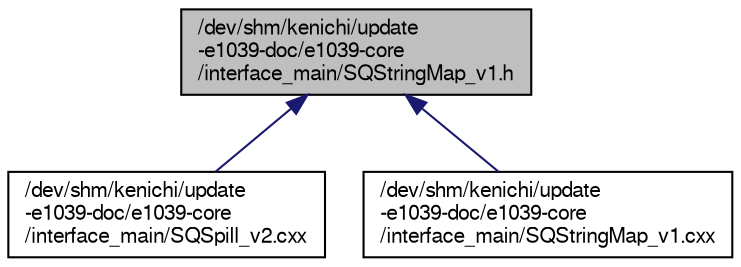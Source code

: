 digraph "/dev/shm/kenichi/update-e1039-doc/e1039-core/interface_main/SQStringMap_v1.h"
{
  bgcolor="transparent";
  edge [fontname="FreeSans",fontsize="10",labelfontname="FreeSans",labelfontsize="10"];
  node [fontname="FreeSans",fontsize="10",shape=record];
  Node1 [label="/dev/shm/kenichi/update\l-e1039-doc/e1039-core\l/interface_main/SQStringMap_v1.h",height=0.2,width=0.4,color="black", fillcolor="grey75", style="filled" fontcolor="black"];
  Node1 -> Node2 [dir="back",color="midnightblue",fontsize="10",style="solid",fontname="FreeSans"];
  Node2 [label="/dev/shm/kenichi/update\l-e1039-doc/e1039-core\l/interface_main/SQSpill_v2.cxx",height=0.2,width=0.4,color="black",URL="$d1/d9a/SQSpill__v2_8cxx.html"];
  Node1 -> Node3 [dir="back",color="midnightblue",fontsize="10",style="solid",fontname="FreeSans"];
  Node3 [label="/dev/shm/kenichi/update\l-e1039-doc/e1039-core\l/interface_main/SQStringMap_v1.cxx",height=0.2,width=0.4,color="black",URL="$d2/df7/SQStringMap__v1_8cxx.html"];
}
